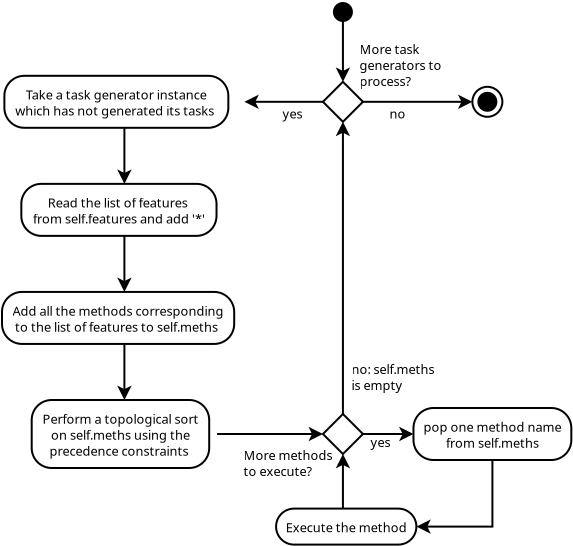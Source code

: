 <?xml version="1.0" encoding="UTF-8"?>
<dia:diagram xmlns:dia="http://www.lysator.liu.se/~alla/dia/">
  <dia:layer name="Fondo" visible="true" active="true">
	<dia:object type="UML - State Term" version="0" id="O0">
	  <dia:attribute name="obj_pos">
		<dia:point val="25.666,1.6"/>
	  </dia:attribute>
	  <dia:attribute name="obj_bb">
		<dia:rectangle val="25.616,1.55;26.716,2.65"/>
	  </dia:attribute>
	  <dia:attribute name="meta">
		<dia:composite type="dict"/>
	  </dia:attribute>
	  <dia:attribute name="elem_corner">
		<dia:point val="25.666,1.6"/>
	  </dia:attribute>
	  <dia:attribute name="elem_width">
		<dia:real val="1"/>
	  </dia:attribute>
	  <dia:attribute name="elem_height">
		<dia:real val="1"/>
	  </dia:attribute>
	  <dia:attribute name="line_colour">
		<dia:color val="#000000"/>
	  </dia:attribute>
	  <dia:attribute name="fill_colour">
		<dia:color val="#ffffff"/>
	  </dia:attribute>
	  <dia:attribute name="is_final">
		<dia:boolean val="false"/>
	  </dia:attribute>
	</dia:object>
	<dia:object type="UML - State Term" version="0" id="O1">
	  <dia:attribute name="obj_pos">
		<dia:point val="32.639,5.84"/>
	  </dia:attribute>
	  <dia:attribute name="obj_bb">
		<dia:rectangle val="32.589,5.79;34.189,7.39"/>
	  </dia:attribute>
	  <dia:attribute name="meta">
		<dia:composite type="dict"/>
	  </dia:attribute>
	  <dia:attribute name="elem_corner">
		<dia:point val="32.639,5.84"/>
	  </dia:attribute>
	  <dia:attribute name="elem_width">
		<dia:real val="1.5"/>
	  </dia:attribute>
	  <dia:attribute name="elem_height">
		<dia:real val="1.5"/>
	  </dia:attribute>
	  <dia:attribute name="line_colour">
		<dia:color val="#000000"/>
	  </dia:attribute>
	  <dia:attribute name="fill_colour">
		<dia:color val="#ffffff"/>
	  </dia:attribute>
	  <dia:attribute name="is_final">
		<dia:boolean val="true"/>
	  </dia:attribute>
	</dia:object>
	<dia:object type="UML - Activity" version="0" id="O2">
	  <dia:attribute name="obj_pos">
		<dia:point val="10.086,10.693"/>
	  </dia:attribute>
	  <dia:attribute name="obj_bb">
		<dia:rectangle val="10.036,10.643;20.444,13.343"/>
	  </dia:attribute>
	  <dia:attribute name="meta">
		<dia:composite type="dict"/>
	  </dia:attribute>
	  <dia:attribute name="elem_corner">
		<dia:point val="10.086,10.693"/>
	  </dia:attribute>
	  <dia:attribute name="elem_width">
		<dia:real val="10.308"/>
	  </dia:attribute>
	  <dia:attribute name="elem_height">
		<dia:real val="2.6"/>
	  </dia:attribute>
	  <dia:attribute name="line_colour">
		<dia:color val="#000000"/>
	  </dia:attribute>
	  <dia:attribute name="fill_colour">
		<dia:color val="#ffffff"/>
	  </dia:attribute>
	  <dia:attribute name="text">
		<dia:composite type="text">
		  <dia:attribute name="string">
			<dia:string>#Read the list of features
from self.features and add '*'#</dia:string>
		  </dia:attribute>
		  <dia:attribute name="font">
			<dia:font family="sans" style="0" name="Helvetica"/>
		  </dia:attribute>
		  <dia:attribute name="height">
			<dia:real val="0.8"/>
		  </dia:attribute>
		  <dia:attribute name="pos">
			<dia:point val="15.24,11.788"/>
		  </dia:attribute>
		  <dia:attribute name="color">
			<dia:color val="#000000"/>
		  </dia:attribute>
		  <dia:attribute name="alignment">
			<dia:enum val="1"/>
		  </dia:attribute>
		</dia:composite>
	  </dia:attribute>
	</dia:object>
	<dia:object type="UML - Activity" version="0" id="O3">
	  <dia:attribute name="obj_pos">
		<dia:point val="10.605,21.5"/>
	  </dia:attribute>
	  <dia:attribute name="obj_bb">
		<dia:rectangle val="10.555,21.45;19.925,24.95"/>
	  </dia:attribute>
	  <dia:attribute name="meta">
		<dia:composite type="dict"/>
	  </dia:attribute>
	  <dia:attribute name="elem_corner">
		<dia:point val="10.605,21.5"/>
	  </dia:attribute>
	  <dia:attribute name="elem_width">
		<dia:real val="9.27"/>
	  </dia:attribute>
	  <dia:attribute name="elem_height">
		<dia:real val="3.4"/>
	  </dia:attribute>
	  <dia:attribute name="line_colour">
		<dia:color val="#000000"/>
	  </dia:attribute>
	  <dia:attribute name="fill_colour">
		<dia:color val="#ffffff"/>
	  </dia:attribute>
	  <dia:attribute name="text">
		<dia:composite type="text">
		  <dia:attribute name="string">
			<dia:string>#Perform a topological sort
on self.meths using the
precedence constraints #</dia:string>
		  </dia:attribute>
		  <dia:attribute name="font">
			<dia:font family="sans" style="0" name="Helvetica"/>
		  </dia:attribute>
		  <dia:attribute name="height">
			<dia:real val="0.8"/>
		  </dia:attribute>
		  <dia:attribute name="pos">
			<dia:point val="15.24,22.595"/>
		  </dia:attribute>
		  <dia:attribute name="color">
			<dia:color val="#000000"/>
		  </dia:attribute>
		  <dia:attribute name="alignment">
			<dia:enum val="1"/>
		  </dia:attribute>
		</dia:composite>
	  </dia:attribute>
	</dia:object>
	<dia:object type="UML - Activity" version="0" id="O4">
	  <dia:attribute name="obj_pos">
		<dia:point val="29.694,21.9"/>
	  </dia:attribute>
	  <dia:attribute name="obj_bb">
		<dia:rectangle val="29.644,21.85;38.039,24.55"/>
	  </dia:attribute>
	  <dia:attribute name="meta">
		<dia:composite type="dict"/>
	  </dia:attribute>
	  <dia:attribute name="elem_corner">
		<dia:point val="29.694,21.9"/>
	  </dia:attribute>
	  <dia:attribute name="elem_width">
		<dia:real val="8.295"/>
	  </dia:attribute>
	  <dia:attribute name="elem_height">
		<dia:real val="2.6"/>
	  </dia:attribute>
	  <dia:attribute name="line_colour">
		<dia:color val="#000000"/>
	  </dia:attribute>
	  <dia:attribute name="fill_colour">
		<dia:color val="#ffffff"/>
	  </dia:attribute>
	  <dia:attribute name="text">
		<dia:composite type="text">
		  <dia:attribute name="string">
			<dia:string>#pop one method name
from self.meths#</dia:string>
		  </dia:attribute>
		  <dia:attribute name="font">
			<dia:font family="sans" style="0" name="Helvetica"/>
		  </dia:attribute>
		  <dia:attribute name="height">
			<dia:real val="0.8"/>
		  </dia:attribute>
		  <dia:attribute name="pos">
			<dia:point val="33.842,22.995"/>
		  </dia:attribute>
		  <dia:attribute name="color">
			<dia:color val="#000000"/>
		  </dia:attribute>
		  <dia:attribute name="alignment">
			<dia:enum val="1"/>
		  </dia:attribute>
		</dia:composite>
	  </dia:attribute>
	</dia:object>
	<dia:object type="UML - Activity" version="0" id="O5">
	  <dia:attribute name="obj_pos">
		<dia:point val="9.239,5.29"/>
	  </dia:attribute>
	  <dia:attribute name="obj_bb">
		<dia:rectangle val="9.189,5.24;21.291,7.94"/>
	  </dia:attribute>
	  <dia:attribute name="meta">
		<dia:composite type="dict"/>
	  </dia:attribute>
	  <dia:attribute name="elem_corner">
		<dia:point val="9.239,5.29"/>
	  </dia:attribute>
	  <dia:attribute name="elem_width">
		<dia:real val="12.003"/>
	  </dia:attribute>
	  <dia:attribute name="elem_height">
		<dia:real val="2.6"/>
	  </dia:attribute>
	  <dia:attribute name="line_colour">
		<dia:color val="#000000"/>
	  </dia:attribute>
	  <dia:attribute name="fill_colour">
		<dia:color val="#ffffff"/>
	  </dia:attribute>
	  <dia:attribute name="text">
		<dia:composite type="text">
		  <dia:attribute name="string">
			<dia:string>#Take a task generator instance
which has not generated its tasks #</dia:string>
		  </dia:attribute>
		  <dia:attribute name="font">
			<dia:font family="sans" style="0" name="Helvetica"/>
		  </dia:attribute>
		  <dia:attribute name="height">
			<dia:real val="0.8"/>
		  </dia:attribute>
		  <dia:attribute name="pos">
			<dia:point val="15.24,6.385"/>
		  </dia:attribute>
		  <dia:attribute name="color">
			<dia:color val="#000000"/>
		  </dia:attribute>
		  <dia:attribute name="alignment">
			<dia:enum val="1"/>
		  </dia:attribute>
		</dia:composite>
	  </dia:attribute>
	</dia:object>
	<dia:object type="UML - Activity" version="0" id="O6">
	  <dia:attribute name="obj_pos">
		<dia:point val="22.824,26.93"/>
	  </dia:attribute>
	  <dia:attribute name="obj_bb">
		<dia:rectangle val="22.774,26.88;30.364,28.78"/>
	  </dia:attribute>
	  <dia:attribute name="meta">
		<dia:composite type="dict"/>
	  </dia:attribute>
	  <dia:attribute name="elem_corner">
		<dia:point val="22.824,26.93"/>
	  </dia:attribute>
	  <dia:attribute name="elem_width">
		<dia:real val="7.49"/>
	  </dia:attribute>
	  <dia:attribute name="elem_height">
		<dia:real val="1.8"/>
	  </dia:attribute>
	  <dia:attribute name="line_colour">
		<dia:color val="#000000"/>
	  </dia:attribute>
	  <dia:attribute name="fill_colour">
		<dia:color val="#ffffff"/>
	  </dia:attribute>
	  <dia:attribute name="text">
		<dia:composite type="text">
		  <dia:attribute name="string">
			<dia:string>#Execute the method#</dia:string>
		  </dia:attribute>
		  <dia:attribute name="font">
			<dia:font family="sans" style="0" name="Helvetica"/>
		  </dia:attribute>
		  <dia:attribute name="height">
			<dia:real val="0.8"/>
		  </dia:attribute>
		  <dia:attribute name="pos">
			<dia:point val="26.569,28.025"/>
		  </dia:attribute>
		  <dia:attribute name="color">
			<dia:color val="#000000"/>
		  </dia:attribute>
		  <dia:attribute name="alignment">
			<dia:enum val="1"/>
		  </dia:attribute>
		</dia:composite>
	  </dia:attribute>
	</dia:object>
	<dia:object type="UML - Branch" version="0" id="O7">
	  <dia:attribute name="obj_pos">
		<dia:point val="25.166,5.59"/>
	  </dia:attribute>
	  <dia:attribute name="obj_bb">
		<dia:rectangle val="25.095,5.519;27.236,7.661"/>
	  </dia:attribute>
	  <dia:attribute name="meta">
		<dia:composite type="dict"/>
	  </dia:attribute>
	  <dia:attribute name="elem_corner">
		<dia:point val="25.166,5.59"/>
	  </dia:attribute>
	  <dia:attribute name="elem_width">
		<dia:real val="2"/>
	  </dia:attribute>
	  <dia:attribute name="elem_height">
		<dia:real val="2"/>
	  </dia:attribute>
	  <dia:attribute name="line_colour">
		<dia:color val="#000000"/>
	  </dia:attribute>
	  <dia:attribute name="fill_colour">
		<dia:color val="#ffffff"/>
	  </dia:attribute>
	</dia:object>
	<dia:object type="UML - Activity" version="0" id="O8">
	  <dia:attribute name="obj_pos">
		<dia:point val="9.12,16.097"/>
	  </dia:attribute>
	  <dia:attribute name="obj_bb">
		<dia:rectangle val="9.07,16.047;21.41,18.747"/>
	  </dia:attribute>
	  <dia:attribute name="meta">
		<dia:composite type="dict"/>
	  </dia:attribute>
	  <dia:attribute name="elem_corner">
		<dia:point val="9.12,16.097"/>
	  </dia:attribute>
	  <dia:attribute name="elem_width">
		<dia:real val="12.24"/>
	  </dia:attribute>
	  <dia:attribute name="elem_height">
		<dia:real val="2.6"/>
	  </dia:attribute>
	  <dia:attribute name="line_colour">
		<dia:color val="#000000"/>
	  </dia:attribute>
	  <dia:attribute name="fill_colour">
		<dia:color val="#ffffff"/>
	  </dia:attribute>
	  <dia:attribute name="text">
		<dia:composite type="text">
		  <dia:attribute name="string">
			<dia:string>#Add all the methods corresponding
to the list of features to self.meths #</dia:string>
		  </dia:attribute>
		  <dia:attribute name="font">
			<dia:font family="sans" style="0" name="Helvetica"/>
		  </dia:attribute>
		  <dia:attribute name="height">
			<dia:real val="0.8"/>
		  </dia:attribute>
		  <dia:attribute name="pos">
			<dia:point val="15.24,17.192"/>
		  </dia:attribute>
		  <dia:attribute name="color">
			<dia:color val="#000000"/>
		  </dia:attribute>
		  <dia:attribute name="alignment">
			<dia:enum val="1"/>
		  </dia:attribute>
		</dia:composite>
	  </dia:attribute>
	</dia:object>
	<dia:object type="UML - Branch" version="0" id="O9">
	  <dia:attribute name="obj_pos">
		<dia:point val="25.166,22.2"/>
	  </dia:attribute>
	  <dia:attribute name="obj_bb">
		<dia:rectangle val="25.095,22.129;27.236,24.271"/>
	  </dia:attribute>
	  <dia:attribute name="meta">
		<dia:composite type="dict"/>
	  </dia:attribute>
	  <dia:attribute name="elem_corner">
		<dia:point val="25.166,22.2"/>
	  </dia:attribute>
	  <dia:attribute name="elem_width">
		<dia:real val="2"/>
	  </dia:attribute>
	  <dia:attribute name="elem_height">
		<dia:real val="2"/>
	  </dia:attribute>
	  <dia:attribute name="line_colour">
		<dia:color val="#000000"/>
	  </dia:attribute>
	  <dia:attribute name="fill_colour">
		<dia:color val="#ffffff"/>
	  </dia:attribute>
	</dia:object>
	<dia:object type="Standard - Text" version="1" id="O10">
	  <dia:attribute name="obj_pos">
		<dia:point val="27,4.2"/>
	  </dia:attribute>
	  <dia:attribute name="obj_bb">
		<dia:rectangle val="27,3.605;31.34,5.952"/>
	  </dia:attribute>
	  <dia:attribute name="text">
		<dia:composite type="text">
		  <dia:attribute name="string">
			<dia:string>#More task
generators to
process? #</dia:string>
		  </dia:attribute>
		  <dia:attribute name="font">
			<dia:font family="sans" style="0" name="Helvetica"/>
		  </dia:attribute>
		  <dia:attribute name="height">
			<dia:real val="0.8"/>
		  </dia:attribute>
		  <dia:attribute name="pos">
			<dia:point val="27,4.2"/>
		  </dia:attribute>
		  <dia:attribute name="color">
			<dia:color val="#000000"/>
		  </dia:attribute>
		  <dia:attribute name="alignment">
			<dia:enum val="0"/>
		  </dia:attribute>
		</dia:composite>
	  </dia:attribute>
	  <dia:attribute name="valign">
		<dia:enum val="3"/>
	  </dia:attribute>
	</dia:object>
	<dia:object type="Standard - Text" version="1" id="O11">
	  <dia:attribute name="obj_pos">
		<dia:point val="26.6,20.2"/>
	  </dia:attribute>
	  <dia:attribute name="obj_bb">
		<dia:rectangle val="26.6,19.605;31.105,21.152"/>
	  </dia:attribute>
	  <dia:attribute name="text">
		<dia:composite type="text">
		  <dia:attribute name="string">
			<dia:string>#no: self.meths
is empty#</dia:string>
		  </dia:attribute>
		  <dia:attribute name="font">
			<dia:font family="sans" style="0" name="Helvetica"/>
		  </dia:attribute>
		  <dia:attribute name="height">
			<dia:real val="0.8"/>
		  </dia:attribute>
		  <dia:attribute name="pos">
			<dia:point val="26.6,20.2"/>
		  </dia:attribute>
		  <dia:attribute name="color">
			<dia:color val="#000000"/>
		  </dia:attribute>
		  <dia:attribute name="alignment">
			<dia:enum val="0"/>
		  </dia:attribute>
		</dia:composite>
	  </dia:attribute>
	  <dia:attribute name="valign">
		<dia:enum val="3"/>
	  </dia:attribute>
	</dia:object>
	<dia:object type="Standard - Line" version="0" id="O12">
	  <dia:attribute name="obj_pos">
		<dia:point val="25.166,6.59"/>
	  </dia:attribute>
	  <dia:attribute name="obj_bb">
		<dia:rectangle val="21.129,6.228;25.216,6.952"/>
	  </dia:attribute>
	  <dia:attribute name="conn_endpoints">
		<dia:point val="25.166,6.59"/>
		<dia:point val="21.241,6.59"/>
	  </dia:attribute>
	  <dia:attribute name="numcp">
		<dia:int val="1"/>
	  </dia:attribute>
	  <dia:attribute name="end_arrow">
		<dia:enum val="22"/>
	  </dia:attribute>
	  <dia:attribute name="end_arrow_length">
		<dia:real val="0.5"/>
	  </dia:attribute>
	  <dia:attribute name="end_arrow_width">
		<dia:real val="0.5"/>
	  </dia:attribute>
	  <dia:connections>
		<dia:connection handle="0" to="O7" connection="0"/>
		<dia:connection handle="1" to="O5" connection="4"/>
	  </dia:connections>
	</dia:object>
	<dia:object type="Standard - Line" version="0" id="O13">
	  <dia:attribute name="obj_pos">
		<dia:point val="15.24,7.89"/>
	  </dia:attribute>
	  <dia:attribute name="obj_bb">
		<dia:rectangle val="14.878,7.84;15.602,10.805"/>
	  </dia:attribute>
	  <dia:attribute name="conn_endpoints">
		<dia:point val="15.24,7.89"/>
		<dia:point val="15.24,10.693"/>
	  </dia:attribute>
	  <dia:attribute name="numcp">
		<dia:int val="1"/>
	  </dia:attribute>
	  <dia:attribute name="end_arrow">
		<dia:enum val="22"/>
	  </dia:attribute>
	  <dia:attribute name="end_arrow_length">
		<dia:real val="0.5"/>
	  </dia:attribute>
	  <dia:attribute name="end_arrow_width">
		<dia:real val="0.5"/>
	  </dia:attribute>
	  <dia:connections>
		<dia:connection handle="0" to="O5" connection="6"/>
		<dia:connection handle="1" to="O2" connection="1"/>
	  </dia:connections>
	</dia:object>
	<dia:object type="Standard - Line" version="0" id="O14">
	  <dia:attribute name="obj_pos">
		<dia:point val="15.24,13.293"/>
	  </dia:attribute>
	  <dia:attribute name="obj_bb">
		<dia:rectangle val="14.878,13.243;15.602,16.209"/>
	  </dia:attribute>
	  <dia:attribute name="conn_endpoints">
		<dia:point val="15.24,13.293"/>
		<dia:point val="15.24,16.097"/>
	  </dia:attribute>
	  <dia:attribute name="numcp">
		<dia:int val="1"/>
	  </dia:attribute>
	  <dia:attribute name="end_arrow">
		<dia:enum val="22"/>
	  </dia:attribute>
	  <dia:attribute name="end_arrow_length">
		<dia:real val="0.5"/>
	  </dia:attribute>
	  <dia:attribute name="end_arrow_width">
		<dia:real val="0.5"/>
	  </dia:attribute>
	  <dia:connections>
		<dia:connection handle="0" to="O2" connection="6"/>
		<dia:connection handle="1" to="O8" connection="1"/>
	  </dia:connections>
	</dia:object>
	<dia:object type="Standard - Line" version="0" id="O15">
	  <dia:attribute name="obj_pos">
		<dia:point val="15.24,18.697"/>
	  </dia:attribute>
	  <dia:attribute name="obj_bb">
		<dia:rectangle val="14.878,18.647;15.602,21.612"/>
	  </dia:attribute>
	  <dia:attribute name="conn_endpoints">
		<dia:point val="15.24,18.697"/>
		<dia:point val="15.24,21.5"/>
	  </dia:attribute>
	  <dia:attribute name="numcp">
		<dia:int val="1"/>
	  </dia:attribute>
	  <dia:attribute name="end_arrow">
		<dia:enum val="22"/>
	  </dia:attribute>
	  <dia:attribute name="end_arrow_length">
		<dia:real val="0.5"/>
	  </dia:attribute>
	  <dia:attribute name="end_arrow_width">
		<dia:real val="0.5"/>
	  </dia:attribute>
	  <dia:connections>
		<dia:connection handle="0" to="O8" connection="6"/>
		<dia:connection handle="1" to="O3" connection="1"/>
	  </dia:connections>
	</dia:object>
	<dia:object type="Standard - Line" version="0" id="O16">
	  <dia:attribute name="obj_pos">
		<dia:point val="19.875,23.2"/>
	  </dia:attribute>
	  <dia:attribute name="obj_bb">
		<dia:rectangle val="19.825,22.838;25.277,23.562"/>
	  </dia:attribute>
	  <dia:attribute name="conn_endpoints">
		<dia:point val="19.875,23.2"/>
		<dia:point val="25.166,23.2"/>
	  </dia:attribute>
	  <dia:attribute name="numcp">
		<dia:int val="1"/>
	  </dia:attribute>
	  <dia:attribute name="end_arrow">
		<dia:enum val="22"/>
	  </dia:attribute>
	  <dia:attribute name="end_arrow_length">
		<dia:real val="0.5"/>
	  </dia:attribute>
	  <dia:attribute name="end_arrow_width">
		<dia:real val="0.5"/>
	  </dia:attribute>
	  <dia:connections>
		<dia:connection handle="0" to="O3" connection="4"/>
		<dia:connection handle="1" to="O9" connection="0"/>
	  </dia:connections>
	</dia:object>
	<dia:object type="Standard - Line" version="0" id="O17">
	  <dia:attribute name="obj_pos">
		<dia:point val="27.166,23.2"/>
	  </dia:attribute>
	  <dia:attribute name="obj_bb">
		<dia:rectangle val="27.116,22.838;29.806,23.562"/>
	  </dia:attribute>
	  <dia:attribute name="conn_endpoints">
		<dia:point val="27.166,23.2"/>
		<dia:point val="29.694,23.2"/>
	  </dia:attribute>
	  <dia:attribute name="numcp">
		<dia:int val="1"/>
	  </dia:attribute>
	  <dia:attribute name="end_arrow">
		<dia:enum val="22"/>
	  </dia:attribute>
	  <dia:attribute name="end_arrow_length">
		<dia:real val="0.5"/>
	  </dia:attribute>
	  <dia:attribute name="end_arrow_width">
		<dia:real val="0.5"/>
	  </dia:attribute>
	  <dia:connections>
		<dia:connection handle="0" to="O9" connection="2"/>
		<dia:connection handle="1" to="O4" connection="3"/>
	  </dia:connections>
	</dia:object>
	<dia:object type="Standard - ZigZagLine" version="1" id="O18">
	  <dia:attribute name="obj_pos">
		<dia:point val="33.842,24.5"/>
	  </dia:attribute>
	  <dia:attribute name="obj_bb">
		<dia:rectangle val="30.203,24.45;33.892,28.192"/>
	  </dia:attribute>
	  <dia:attribute name="orth_points">
		<dia:point val="33.842,24.5"/>
		<dia:point val="33.842,27.83"/>
		<dia:point val="30.314,27.83"/>
	  </dia:attribute>
	  <dia:attribute name="orth_orient">
		<dia:enum val="1"/>
		<dia:enum val="0"/>
	  </dia:attribute>
	  <dia:attribute name="autorouting">
		<dia:boolean val="true"/>
	  </dia:attribute>
	  <dia:attribute name="end_arrow">
		<dia:enum val="22"/>
	  </dia:attribute>
	  <dia:attribute name="end_arrow_length">
		<dia:real val="0.5"/>
	  </dia:attribute>
	  <dia:attribute name="end_arrow_width">
		<dia:real val="0.5"/>
	  </dia:attribute>
	  <dia:connections>
		<dia:connection handle="0" to="O4" connection="6"/>
		<dia:connection handle="1" to="O6" connection="4"/>
	  </dia:connections>
	</dia:object>
	<dia:object type="Standard - Line" version="0" id="O19">
	  <dia:attribute name="obj_pos">
		<dia:point val="26.166,26.93"/>
	  </dia:attribute>
	  <dia:attribute name="obj_bb">
		<dia:rectangle val="25.804,24.088;26.527,26.98"/>
	  </dia:attribute>
	  <dia:attribute name="conn_endpoints">
		<dia:point val="26.166,26.93"/>
		<dia:point val="26.166,24.2"/>
	  </dia:attribute>
	  <dia:attribute name="numcp">
		<dia:int val="1"/>
	  </dia:attribute>
	  <dia:attribute name="end_arrow">
		<dia:enum val="22"/>
	  </dia:attribute>
	  <dia:attribute name="end_arrow_length">
		<dia:real val="0.5"/>
	  </dia:attribute>
	  <dia:attribute name="end_arrow_width">
		<dia:real val="0.5"/>
	  </dia:attribute>
	  <dia:connections>
		<dia:connection handle="0" to="O6" connection="1"/>
		<dia:connection handle="1" to="O9" connection="3"/>
	  </dia:connections>
	</dia:object>
	<dia:object type="Standard - Line" version="0" id="O20">
	  <dia:attribute name="obj_pos">
		<dia:point val="27.166,6.59"/>
	  </dia:attribute>
	  <dia:attribute name="obj_bb">
		<dia:rectangle val="27.116,6.228;32.751,6.952"/>
	  </dia:attribute>
	  <dia:attribute name="conn_endpoints">
		<dia:point val="27.166,6.59"/>
		<dia:point val="32.639,6.59"/>
	  </dia:attribute>
	  <dia:attribute name="numcp">
		<dia:int val="1"/>
	  </dia:attribute>
	  <dia:attribute name="end_arrow">
		<dia:enum val="22"/>
	  </dia:attribute>
	  <dia:attribute name="end_arrow_length">
		<dia:real val="0.5"/>
	  </dia:attribute>
	  <dia:attribute name="end_arrow_width">
		<dia:real val="0.5"/>
	  </dia:attribute>
	  <dia:connections>
		<dia:connection handle="0" to="O7" connection="2"/>
		<dia:connection handle="1" to="O1" connection="3"/>
	  </dia:connections>
	</dia:object>
	<dia:object type="Standard - Line" version="0" id="O21">
	  <dia:attribute name="obj_pos">
		<dia:point val="26.166,2.6"/>
	  </dia:attribute>
	  <dia:attribute name="obj_bb">
		<dia:rectangle val="25.804,2.55;26.527,5.702"/>
	  </dia:attribute>
	  <dia:attribute name="conn_endpoints">
		<dia:point val="26.166,2.6"/>
		<dia:point val="26.166,5.59"/>
	  </dia:attribute>
	  <dia:attribute name="numcp">
		<dia:int val="1"/>
	  </dia:attribute>
	  <dia:attribute name="end_arrow">
		<dia:enum val="22"/>
	  </dia:attribute>
	  <dia:attribute name="end_arrow_length">
		<dia:real val="0.5"/>
	  </dia:attribute>
	  <dia:attribute name="end_arrow_width">
		<dia:real val="0.5"/>
	  </dia:attribute>
	  <dia:connections>
		<dia:connection handle="0" to="O0" connection="6"/>
		<dia:connection handle="1" to="O7" connection="1"/>
	  </dia:connections>
	</dia:object>
	<dia:object type="Standard - Line" version="0" id="O22">
	  <dia:attribute name="obj_pos">
		<dia:point val="26.166,22.2"/>
	  </dia:attribute>
	  <dia:attribute name="obj_bb">
		<dia:rectangle val="25.804,7.478;26.527,22.25"/>
	  </dia:attribute>
	  <dia:attribute name="conn_endpoints">
		<dia:point val="26.166,22.2"/>
		<dia:point val="26.166,7.59"/>
	  </dia:attribute>
	  <dia:attribute name="numcp">
		<dia:int val="1"/>
	  </dia:attribute>
	  <dia:attribute name="end_arrow">
		<dia:enum val="22"/>
	  </dia:attribute>
	  <dia:attribute name="end_arrow_length">
		<dia:real val="0.5"/>
	  </dia:attribute>
	  <dia:attribute name="end_arrow_width">
		<dia:real val="0.5"/>
	  </dia:attribute>
	  <dia:connections>
		<dia:connection handle="0" to="O9" connection="1"/>
		<dia:connection handle="1" to="O7" connection="3"/>
	  </dia:connections>
	</dia:object>
	<dia:object type="Standard - Text" version="1" id="O23">
	  <dia:attribute name="obj_pos">
		<dia:point val="23.15,7.425"/>
	  </dia:attribute>
	  <dia:attribute name="obj_bb">
		<dia:rectangle val="23.15,6.83;24.258,7.577"/>
	  </dia:attribute>
	  <dia:attribute name="text">
		<dia:composite type="text">
		  <dia:attribute name="string">
			<dia:string>#yes#</dia:string>
		  </dia:attribute>
		  <dia:attribute name="font">
			<dia:font family="sans" style="0" name="Helvetica"/>
		  </dia:attribute>
		  <dia:attribute name="height">
			<dia:real val="0.8"/>
		  </dia:attribute>
		  <dia:attribute name="pos">
			<dia:point val="23.15,7.425"/>
		  </dia:attribute>
		  <dia:attribute name="color">
			<dia:color val="#000000"/>
		  </dia:attribute>
		  <dia:attribute name="alignment">
			<dia:enum val="0"/>
		  </dia:attribute>
		</dia:composite>
	  </dia:attribute>
	  <dia:attribute name="valign">
		<dia:enum val="3"/>
	  </dia:attribute>
	</dia:object>
	<dia:object type="Standard - Text" version="1" id="O24">
	  <dia:attribute name="obj_pos">
		<dia:point val="28.5,7.425"/>
	  </dia:attribute>
	  <dia:attribute name="obj_bb">
		<dia:rectangle val="28.5,6.83;29.297,7.577"/>
	  </dia:attribute>
	  <dia:attribute name="text">
		<dia:composite type="text">
		  <dia:attribute name="string">
			<dia:string>#no#</dia:string>
		  </dia:attribute>
		  <dia:attribute name="font">
			<dia:font family="sans" style="0" name="Helvetica"/>
		  </dia:attribute>
		  <dia:attribute name="height">
			<dia:real val="0.8"/>
		  </dia:attribute>
		  <dia:attribute name="pos">
			<dia:point val="28.5,7.425"/>
		  </dia:attribute>
		  <dia:attribute name="color">
			<dia:color val="#000000"/>
		  </dia:attribute>
		  <dia:attribute name="alignment">
			<dia:enum val="0"/>
		  </dia:attribute>
		</dia:composite>
	  </dia:attribute>
	  <dia:attribute name="valign">
		<dia:enum val="3"/>
	  </dia:attribute>
	</dia:object>
	<dia:object type="Standard - Text" version="1" id="O25">
	  <dia:attribute name="obj_pos">
		<dia:point val="21.2,24.5"/>
	  </dia:attribute>
	  <dia:attribute name="obj_bb">
		<dia:rectangle val="21.2,23.905;25.795,25.453"/>
	  </dia:attribute>
	  <dia:attribute name="text">
		<dia:composite type="text">
		  <dia:attribute name="string">
			<dia:string>#More methods
to execute?#</dia:string>
		  </dia:attribute>
		  <dia:attribute name="font">
			<dia:font family="sans" style="0" name="Helvetica"/>
		  </dia:attribute>
		  <dia:attribute name="height">
			<dia:real val="0.8"/>
		  </dia:attribute>
		  <dia:attribute name="pos">
			<dia:point val="21.2,24.5"/>
		  </dia:attribute>
		  <dia:attribute name="color">
			<dia:color val="#000000"/>
		  </dia:attribute>
		  <dia:attribute name="alignment">
			<dia:enum val="0"/>
		  </dia:attribute>
		</dia:composite>
	  </dia:attribute>
	  <dia:attribute name="valign">
		<dia:enum val="3"/>
	  </dia:attribute>
	</dia:object>
	<dia:object type="Standard - Text" version="1" id="O26">
	  <dia:attribute name="obj_pos">
		<dia:point val="27.55,23.85"/>
	  </dia:attribute>
	  <dia:attribute name="obj_bb">
		<dia:rectangle val="27.55,23.255;28.657,24.003"/>
	  </dia:attribute>
	  <dia:attribute name="text">
		<dia:composite type="text">
		  <dia:attribute name="string">
			<dia:string>#yes#</dia:string>
		  </dia:attribute>
		  <dia:attribute name="font">
			<dia:font family="sans" style="0" name="Helvetica"/>
		  </dia:attribute>
		  <dia:attribute name="height">
			<dia:real val="0.8"/>
		  </dia:attribute>
		  <dia:attribute name="pos">
			<dia:point val="27.55,23.85"/>
		  </dia:attribute>
		  <dia:attribute name="color">
			<dia:color val="#000000"/>
		  </dia:attribute>
		  <dia:attribute name="alignment">
			<dia:enum val="0"/>
		  </dia:attribute>
		</dia:composite>
	  </dia:attribute>
	  <dia:attribute name="valign">
		<dia:enum val="3"/>
	  </dia:attribute>
	</dia:object>
  </dia:layer>
</dia:diagram>
